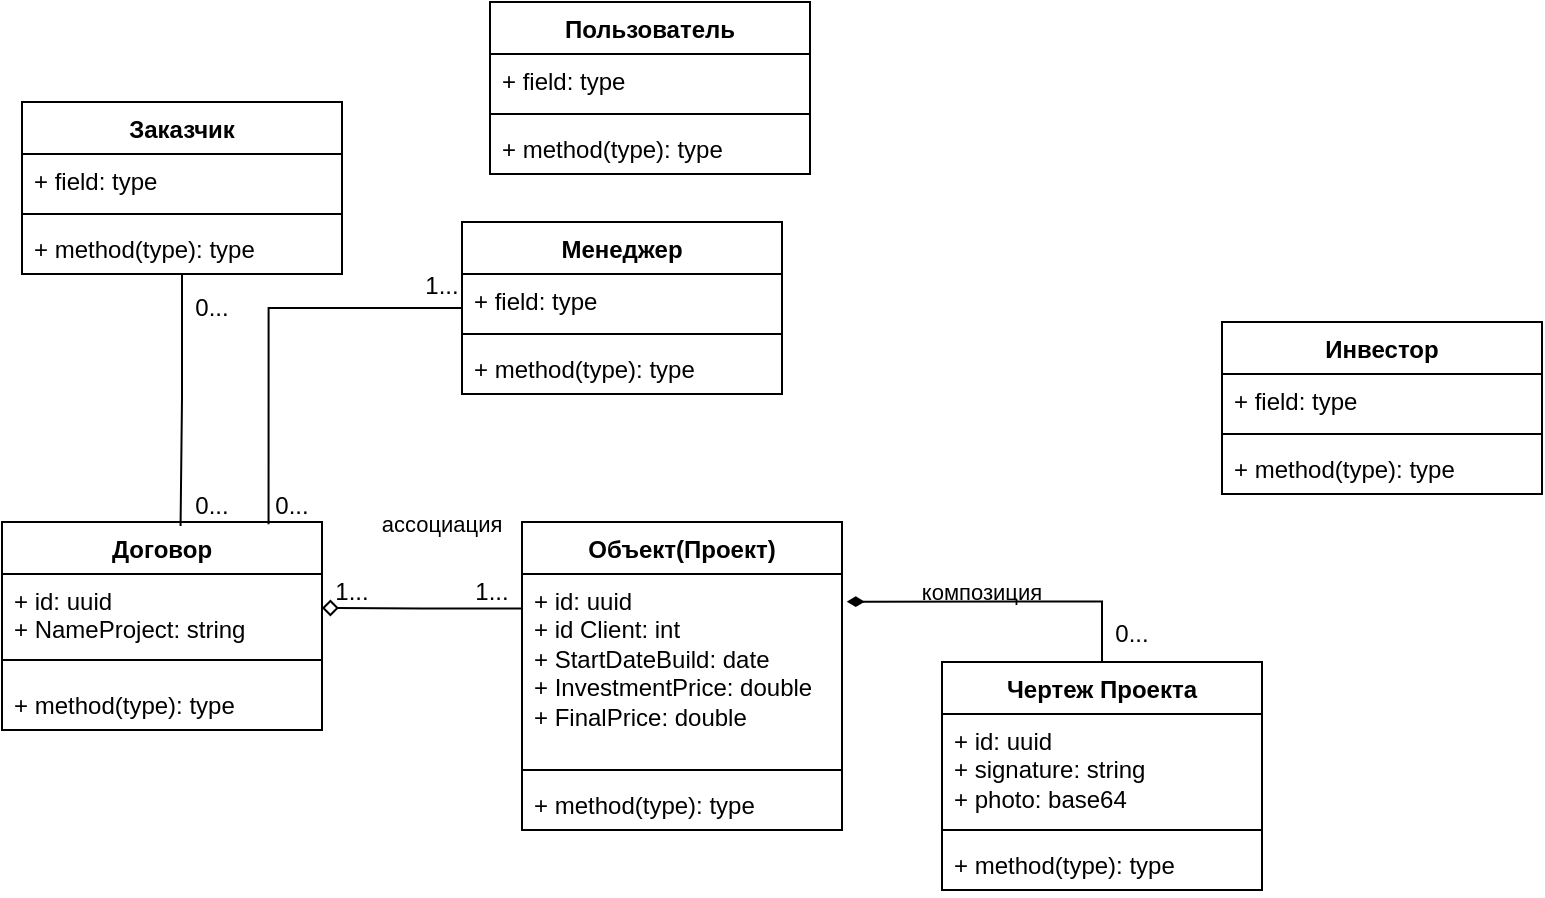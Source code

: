 <mxfile version="22.0.6" type="github">
  <diagram name="Страница — 1" id="XWlHStyDpJBO_vR5po6n">
    <mxGraphModel dx="1002" dy="569" grid="1" gridSize="10" guides="1" tooltips="1" connect="1" arrows="1" fold="1" page="1" pageScale="1" pageWidth="827" pageHeight="1169" math="0" shadow="0">
      <root>
        <mxCell id="0" />
        <mxCell id="1" parent="0" />
        <mxCell id="611sgcFT0raq5ZZa5KZ7-6" value="Заказчик" style="swimlane;fontStyle=1;align=center;verticalAlign=top;childLayout=stackLayout;horizontal=1;startSize=26;horizontalStack=0;resizeParent=1;resizeParentMax=0;resizeLast=0;collapsible=1;marginBottom=0;whiteSpace=wrap;html=1;" vertex="1" parent="1">
          <mxGeometry x="20" y="60" width="160" height="86" as="geometry" />
        </mxCell>
        <mxCell id="611sgcFT0raq5ZZa5KZ7-7" value="+ field: type" style="text;strokeColor=none;fillColor=none;align=left;verticalAlign=top;spacingLeft=4;spacingRight=4;overflow=hidden;rotatable=0;points=[[0,0.5],[1,0.5]];portConstraint=eastwest;whiteSpace=wrap;html=1;" vertex="1" parent="611sgcFT0raq5ZZa5KZ7-6">
          <mxGeometry y="26" width="160" height="26" as="geometry" />
        </mxCell>
        <mxCell id="611sgcFT0raq5ZZa5KZ7-8" value="" style="line;strokeWidth=1;fillColor=none;align=left;verticalAlign=middle;spacingTop=-1;spacingLeft=3;spacingRight=3;rotatable=0;labelPosition=right;points=[];portConstraint=eastwest;strokeColor=inherit;" vertex="1" parent="611sgcFT0raq5ZZa5KZ7-6">
          <mxGeometry y="52" width="160" height="8" as="geometry" />
        </mxCell>
        <mxCell id="611sgcFT0raq5ZZa5KZ7-9" value="+ method(type): type" style="text;strokeColor=none;fillColor=none;align=left;verticalAlign=top;spacingLeft=4;spacingRight=4;overflow=hidden;rotatable=0;points=[[0,0.5],[1,0.5]];portConstraint=eastwest;whiteSpace=wrap;html=1;" vertex="1" parent="611sgcFT0raq5ZZa5KZ7-6">
          <mxGeometry y="60" width="160" height="26" as="geometry" />
        </mxCell>
        <mxCell id="611sgcFT0raq5ZZa5KZ7-10" value="Менеджер" style="swimlane;fontStyle=1;align=center;verticalAlign=top;childLayout=stackLayout;horizontal=1;startSize=26;horizontalStack=0;resizeParent=1;resizeParentMax=0;resizeLast=0;collapsible=1;marginBottom=0;whiteSpace=wrap;html=1;" vertex="1" parent="1">
          <mxGeometry x="240" y="120" width="160" height="86" as="geometry" />
        </mxCell>
        <mxCell id="611sgcFT0raq5ZZa5KZ7-11" value="+ field: type" style="text;strokeColor=none;fillColor=none;align=left;verticalAlign=top;spacingLeft=4;spacingRight=4;overflow=hidden;rotatable=0;points=[[0,0.5],[1,0.5]];portConstraint=eastwest;whiteSpace=wrap;html=1;" vertex="1" parent="611sgcFT0raq5ZZa5KZ7-10">
          <mxGeometry y="26" width="160" height="26" as="geometry" />
        </mxCell>
        <mxCell id="611sgcFT0raq5ZZa5KZ7-12" value="" style="line;strokeWidth=1;fillColor=none;align=left;verticalAlign=middle;spacingTop=-1;spacingLeft=3;spacingRight=3;rotatable=0;labelPosition=right;points=[];portConstraint=eastwest;strokeColor=inherit;" vertex="1" parent="611sgcFT0raq5ZZa5KZ7-10">
          <mxGeometry y="52" width="160" height="8" as="geometry" />
        </mxCell>
        <mxCell id="611sgcFT0raq5ZZa5KZ7-13" value="+ method(type): type" style="text;strokeColor=none;fillColor=none;align=left;verticalAlign=top;spacingLeft=4;spacingRight=4;overflow=hidden;rotatable=0;points=[[0,0.5],[1,0.5]];portConstraint=eastwest;whiteSpace=wrap;html=1;" vertex="1" parent="611sgcFT0raq5ZZa5KZ7-10">
          <mxGeometry y="60" width="160" height="26" as="geometry" />
        </mxCell>
        <mxCell id="611sgcFT0raq5ZZa5KZ7-14" value="Пользователь" style="swimlane;fontStyle=1;align=center;verticalAlign=top;childLayout=stackLayout;horizontal=1;startSize=26;horizontalStack=0;resizeParent=1;resizeParentMax=0;resizeLast=0;collapsible=1;marginBottom=0;whiteSpace=wrap;html=1;" vertex="1" parent="1">
          <mxGeometry x="254" y="10" width="160" height="86" as="geometry" />
        </mxCell>
        <mxCell id="611sgcFT0raq5ZZa5KZ7-15" value="+ field: type" style="text;strokeColor=none;fillColor=none;align=left;verticalAlign=top;spacingLeft=4;spacingRight=4;overflow=hidden;rotatable=0;points=[[0,0.5],[1,0.5]];portConstraint=eastwest;whiteSpace=wrap;html=1;" vertex="1" parent="611sgcFT0raq5ZZa5KZ7-14">
          <mxGeometry y="26" width="160" height="26" as="geometry" />
        </mxCell>
        <mxCell id="611sgcFT0raq5ZZa5KZ7-16" value="" style="line;strokeWidth=1;fillColor=none;align=left;verticalAlign=middle;spacingTop=-1;spacingLeft=3;spacingRight=3;rotatable=0;labelPosition=right;points=[];portConstraint=eastwest;strokeColor=inherit;" vertex="1" parent="611sgcFT0raq5ZZa5KZ7-14">
          <mxGeometry y="52" width="160" height="8" as="geometry" />
        </mxCell>
        <mxCell id="611sgcFT0raq5ZZa5KZ7-17" value="+ method(type): type" style="text;strokeColor=none;fillColor=none;align=left;verticalAlign=top;spacingLeft=4;spacingRight=4;overflow=hidden;rotatable=0;points=[[0,0.5],[1,0.5]];portConstraint=eastwest;whiteSpace=wrap;html=1;" vertex="1" parent="611sgcFT0raq5ZZa5KZ7-14">
          <mxGeometry y="60" width="160" height="26" as="geometry" />
        </mxCell>
        <mxCell id="611sgcFT0raq5ZZa5KZ7-18" value="Инвестор" style="swimlane;fontStyle=1;align=center;verticalAlign=top;childLayout=stackLayout;horizontal=1;startSize=26;horizontalStack=0;resizeParent=1;resizeParentMax=0;resizeLast=0;collapsible=1;marginBottom=0;whiteSpace=wrap;html=1;" vertex="1" parent="1">
          <mxGeometry x="620" y="170" width="160" height="86" as="geometry" />
        </mxCell>
        <mxCell id="611sgcFT0raq5ZZa5KZ7-19" value="+ field: type" style="text;strokeColor=none;fillColor=none;align=left;verticalAlign=top;spacingLeft=4;spacingRight=4;overflow=hidden;rotatable=0;points=[[0,0.5],[1,0.5]];portConstraint=eastwest;whiteSpace=wrap;html=1;" vertex="1" parent="611sgcFT0raq5ZZa5KZ7-18">
          <mxGeometry y="26" width="160" height="26" as="geometry" />
        </mxCell>
        <mxCell id="611sgcFT0raq5ZZa5KZ7-20" value="" style="line;strokeWidth=1;fillColor=none;align=left;verticalAlign=middle;spacingTop=-1;spacingLeft=3;spacingRight=3;rotatable=0;labelPosition=right;points=[];portConstraint=eastwest;strokeColor=inherit;" vertex="1" parent="611sgcFT0raq5ZZa5KZ7-18">
          <mxGeometry y="52" width="160" height="8" as="geometry" />
        </mxCell>
        <mxCell id="611sgcFT0raq5ZZa5KZ7-21" value="+ method(type): type" style="text;strokeColor=none;fillColor=none;align=left;verticalAlign=top;spacingLeft=4;spacingRight=4;overflow=hidden;rotatable=0;points=[[0,0.5],[1,0.5]];portConstraint=eastwest;whiteSpace=wrap;html=1;" vertex="1" parent="611sgcFT0raq5ZZa5KZ7-18">
          <mxGeometry y="60" width="160" height="26" as="geometry" />
        </mxCell>
        <mxCell id="611sgcFT0raq5ZZa5KZ7-22" value="Объект(Проект)" style="swimlane;fontStyle=1;align=center;verticalAlign=top;childLayout=stackLayout;horizontal=1;startSize=26;horizontalStack=0;resizeParent=1;resizeParentMax=0;resizeLast=0;collapsible=1;marginBottom=0;whiteSpace=wrap;html=1;" vertex="1" parent="1">
          <mxGeometry x="270" y="270" width="160" height="154" as="geometry" />
        </mxCell>
        <mxCell id="611sgcFT0raq5ZZa5KZ7-23" value="+ id: uuid&lt;br&gt;+ id Client: int&lt;br&gt;+ StartDateBuild: date&lt;br&gt;+&amp;nbsp;InvestmentPrice: double&lt;br&gt;+&amp;nbsp;FinalPrice: double" style="text;strokeColor=none;fillColor=none;align=left;verticalAlign=top;spacingLeft=4;spacingRight=4;overflow=hidden;rotatable=0;points=[[0,0.5],[1,0.5]];portConstraint=eastwest;whiteSpace=wrap;html=1;" vertex="1" parent="611sgcFT0raq5ZZa5KZ7-22">
          <mxGeometry y="26" width="160" height="94" as="geometry" />
        </mxCell>
        <mxCell id="611sgcFT0raq5ZZa5KZ7-24" value="" style="line;strokeWidth=1;fillColor=none;align=left;verticalAlign=middle;spacingTop=-1;spacingLeft=3;spacingRight=3;rotatable=0;labelPosition=right;points=[];portConstraint=eastwest;strokeColor=inherit;" vertex="1" parent="611sgcFT0raq5ZZa5KZ7-22">
          <mxGeometry y="120" width="160" height="8" as="geometry" />
        </mxCell>
        <mxCell id="611sgcFT0raq5ZZa5KZ7-25" value="+ method(type): type" style="text;strokeColor=none;fillColor=none;align=left;verticalAlign=top;spacingLeft=4;spacingRight=4;overflow=hidden;rotatable=0;points=[[0,0.5],[1,0.5]];portConstraint=eastwest;whiteSpace=wrap;html=1;" vertex="1" parent="611sgcFT0raq5ZZa5KZ7-22">
          <mxGeometry y="128" width="160" height="26" as="geometry" />
        </mxCell>
        <mxCell id="611sgcFT0raq5ZZa5KZ7-26" value="Чертеж Проекта" style="swimlane;fontStyle=1;align=center;verticalAlign=top;childLayout=stackLayout;horizontal=1;startSize=26;horizontalStack=0;resizeParent=1;resizeParentMax=0;resizeLast=0;collapsible=1;marginBottom=0;whiteSpace=wrap;html=1;" vertex="1" parent="1">
          <mxGeometry x="480" y="340" width="160" height="114" as="geometry" />
        </mxCell>
        <mxCell id="611sgcFT0raq5ZZa5KZ7-27" value="+ id: uuid&lt;br&gt;+&amp;nbsp;signature: string&lt;br&gt;+ photo: base64" style="text;strokeColor=none;fillColor=none;align=left;verticalAlign=top;spacingLeft=4;spacingRight=4;overflow=hidden;rotatable=0;points=[[0,0.5],[1,0.5]];portConstraint=eastwest;whiteSpace=wrap;html=1;" vertex="1" parent="611sgcFT0raq5ZZa5KZ7-26">
          <mxGeometry y="26" width="160" height="54" as="geometry" />
        </mxCell>
        <mxCell id="611sgcFT0raq5ZZa5KZ7-28" value="" style="line;strokeWidth=1;fillColor=none;align=left;verticalAlign=middle;spacingTop=-1;spacingLeft=3;spacingRight=3;rotatable=0;labelPosition=right;points=[];portConstraint=eastwest;strokeColor=inherit;" vertex="1" parent="611sgcFT0raq5ZZa5KZ7-26">
          <mxGeometry y="80" width="160" height="8" as="geometry" />
        </mxCell>
        <mxCell id="611sgcFT0raq5ZZa5KZ7-29" value="+ method(type): type" style="text;strokeColor=none;fillColor=none;align=left;verticalAlign=top;spacingLeft=4;spacingRight=4;overflow=hidden;rotatable=0;points=[[0,0.5],[1,0.5]];portConstraint=eastwest;whiteSpace=wrap;html=1;" vertex="1" parent="611sgcFT0raq5ZZa5KZ7-26">
          <mxGeometry y="88" width="160" height="26" as="geometry" />
        </mxCell>
        <mxCell id="611sgcFT0raq5ZZa5KZ7-30" value="Договор" style="swimlane;fontStyle=1;align=center;verticalAlign=top;childLayout=stackLayout;horizontal=1;startSize=26;horizontalStack=0;resizeParent=1;resizeParentMax=0;resizeLast=0;collapsible=1;marginBottom=0;whiteSpace=wrap;html=1;" vertex="1" parent="1">
          <mxGeometry x="10" y="270" width="160" height="104" as="geometry" />
        </mxCell>
        <mxCell id="611sgcFT0raq5ZZa5KZ7-31" value="+ id: uuid&lt;br&gt;+ NameProject: string" style="text;strokeColor=none;fillColor=none;align=left;verticalAlign=top;spacingLeft=4;spacingRight=4;overflow=hidden;rotatable=0;points=[[0,0.5],[1,0.5]];portConstraint=eastwest;whiteSpace=wrap;html=1;" vertex="1" parent="611sgcFT0raq5ZZa5KZ7-30">
          <mxGeometry y="26" width="160" height="34" as="geometry" />
        </mxCell>
        <mxCell id="611sgcFT0raq5ZZa5KZ7-32" value="" style="line;strokeWidth=1;fillColor=none;align=left;verticalAlign=middle;spacingTop=-1;spacingLeft=3;spacingRight=3;rotatable=0;labelPosition=right;points=[];portConstraint=eastwest;strokeColor=inherit;" vertex="1" parent="611sgcFT0raq5ZZa5KZ7-30">
          <mxGeometry y="60" width="160" height="18" as="geometry" />
        </mxCell>
        <mxCell id="611sgcFT0raq5ZZa5KZ7-33" value="+ method(type): type" style="text;strokeColor=none;fillColor=none;align=left;verticalAlign=top;spacingLeft=4;spacingRight=4;overflow=hidden;rotatable=0;points=[[0,0.5],[1,0.5]];portConstraint=eastwest;whiteSpace=wrap;html=1;" vertex="1" parent="611sgcFT0raq5ZZa5KZ7-30">
          <mxGeometry y="78" width="160" height="26" as="geometry" />
        </mxCell>
        <mxCell id="611sgcFT0raq5ZZa5KZ7-34" style="edgeStyle=orthogonalEdgeStyle;rounded=0;orthogonalLoop=1;jettySize=auto;html=1;entryX=1;entryY=0.5;entryDx=0;entryDy=0;endArrow=diamond;endFill=0;exitX=0.002;exitY=0.183;exitDx=0;exitDy=0;exitPerimeter=0;" edge="1" parent="1" source="611sgcFT0raq5ZZa5KZ7-23" target="611sgcFT0raq5ZZa5KZ7-31">
          <mxGeometry relative="1" as="geometry">
            <mxPoint x="270" y="315" as="sourcePoint" />
          </mxGeometry>
        </mxCell>
        <mxCell id="611sgcFT0raq5ZZa5KZ7-35" value="&lt;font style=&quot;font-size: 11px;&quot;&gt;ассоциация&lt;/font&gt;" style="text;strokeColor=none;align=center;fillColor=none;html=1;verticalAlign=middle;whiteSpace=wrap;rounded=0;" vertex="1" parent="1">
          <mxGeometry x="200" y="256" width="60" height="30" as="geometry" />
        </mxCell>
        <mxCell id="611sgcFT0raq5ZZa5KZ7-36" style="edgeStyle=orthogonalEdgeStyle;rounded=0;orthogonalLoop=1;jettySize=auto;html=1;exitX=0.5;exitY=0;exitDx=0;exitDy=0;entryX=1.015;entryY=0.147;entryDx=0;entryDy=0;entryPerimeter=0;endArrow=diamondThin;endFill=1;fontStyle=1" edge="1" parent="1" source="611sgcFT0raq5ZZa5KZ7-26" target="611sgcFT0raq5ZZa5KZ7-23">
          <mxGeometry relative="1" as="geometry" />
        </mxCell>
        <mxCell id="611sgcFT0raq5ZZa5KZ7-38" value="&lt;span style=&quot;font-size: 11px;&quot;&gt;композиция&lt;/span&gt;" style="text;strokeColor=none;align=center;fillColor=none;html=1;verticalAlign=middle;whiteSpace=wrap;rounded=0;" vertex="1" parent="1">
          <mxGeometry x="470" y="290" width="60" height="30" as="geometry" />
        </mxCell>
        <mxCell id="611sgcFT0raq5ZZa5KZ7-39" value="0..." style="text;strokeColor=none;align=center;fillColor=none;html=1;verticalAlign=middle;whiteSpace=wrap;rounded=0;" vertex="1" parent="1">
          <mxGeometry x="570" y="320" width="10" height="12" as="geometry" />
        </mxCell>
        <mxCell id="611sgcFT0raq5ZZa5KZ7-42" value="1..." style="text;strokeColor=none;align=center;fillColor=none;html=1;verticalAlign=middle;whiteSpace=wrap;rounded=0;" vertex="1" parent="1">
          <mxGeometry x="250" y="299" width="10" height="12" as="geometry" />
        </mxCell>
        <mxCell id="611sgcFT0raq5ZZa5KZ7-43" value="1..." style="text;strokeColor=none;align=center;fillColor=none;html=1;verticalAlign=middle;whiteSpace=wrap;rounded=0;" vertex="1" parent="1">
          <mxGeometry x="180" y="299" width="10" height="12" as="geometry" />
        </mxCell>
        <mxCell id="611sgcFT0raq5ZZa5KZ7-46" style="edgeStyle=orthogonalEdgeStyle;rounded=0;orthogonalLoop=1;jettySize=auto;html=1;entryX=0.558;entryY=0.019;entryDx=0;entryDy=0;entryPerimeter=0;verticalAlign=bottom;endArrow=none;endFill=0;" edge="1" parent="1" source="611sgcFT0raq5ZZa5KZ7-6" target="611sgcFT0raq5ZZa5KZ7-30">
          <mxGeometry relative="1" as="geometry" />
        </mxCell>
        <mxCell id="611sgcFT0raq5ZZa5KZ7-47" style="edgeStyle=orthogonalEdgeStyle;rounded=0;orthogonalLoop=1;jettySize=auto;html=1;entryX=0.833;entryY=0.011;entryDx=0;entryDy=0;entryPerimeter=0;endArrow=none;endFill=0;" edge="1" parent="1" source="611sgcFT0raq5ZZa5KZ7-10" target="611sgcFT0raq5ZZa5KZ7-30">
          <mxGeometry relative="1" as="geometry" />
        </mxCell>
        <mxCell id="611sgcFT0raq5ZZa5KZ7-48" value="0..." style="text;strokeColor=none;align=center;fillColor=none;html=1;verticalAlign=middle;whiteSpace=wrap;rounded=0;" vertex="1" parent="1">
          <mxGeometry x="110" y="157" width="10" height="12" as="geometry" />
        </mxCell>
        <mxCell id="611sgcFT0raq5ZZa5KZ7-49" value="0..." style="text;strokeColor=none;align=center;fillColor=none;html=1;verticalAlign=middle;whiteSpace=wrap;rounded=0;" vertex="1" parent="1">
          <mxGeometry x="110" y="256" width="10" height="12" as="geometry" />
        </mxCell>
        <mxCell id="611sgcFT0raq5ZZa5KZ7-50" value="0..." style="text;strokeColor=none;align=center;fillColor=none;html=1;verticalAlign=middle;whiteSpace=wrap;rounded=0;" vertex="1" parent="1">
          <mxGeometry x="150" y="256" width="10" height="12" as="geometry" />
        </mxCell>
        <mxCell id="611sgcFT0raq5ZZa5KZ7-53" value="1..." style="text;strokeColor=none;align=center;fillColor=none;html=1;verticalAlign=middle;whiteSpace=wrap;rounded=0;" vertex="1" parent="1">
          <mxGeometry x="225" y="146" width="10" height="12" as="geometry" />
        </mxCell>
      </root>
    </mxGraphModel>
  </diagram>
</mxfile>
